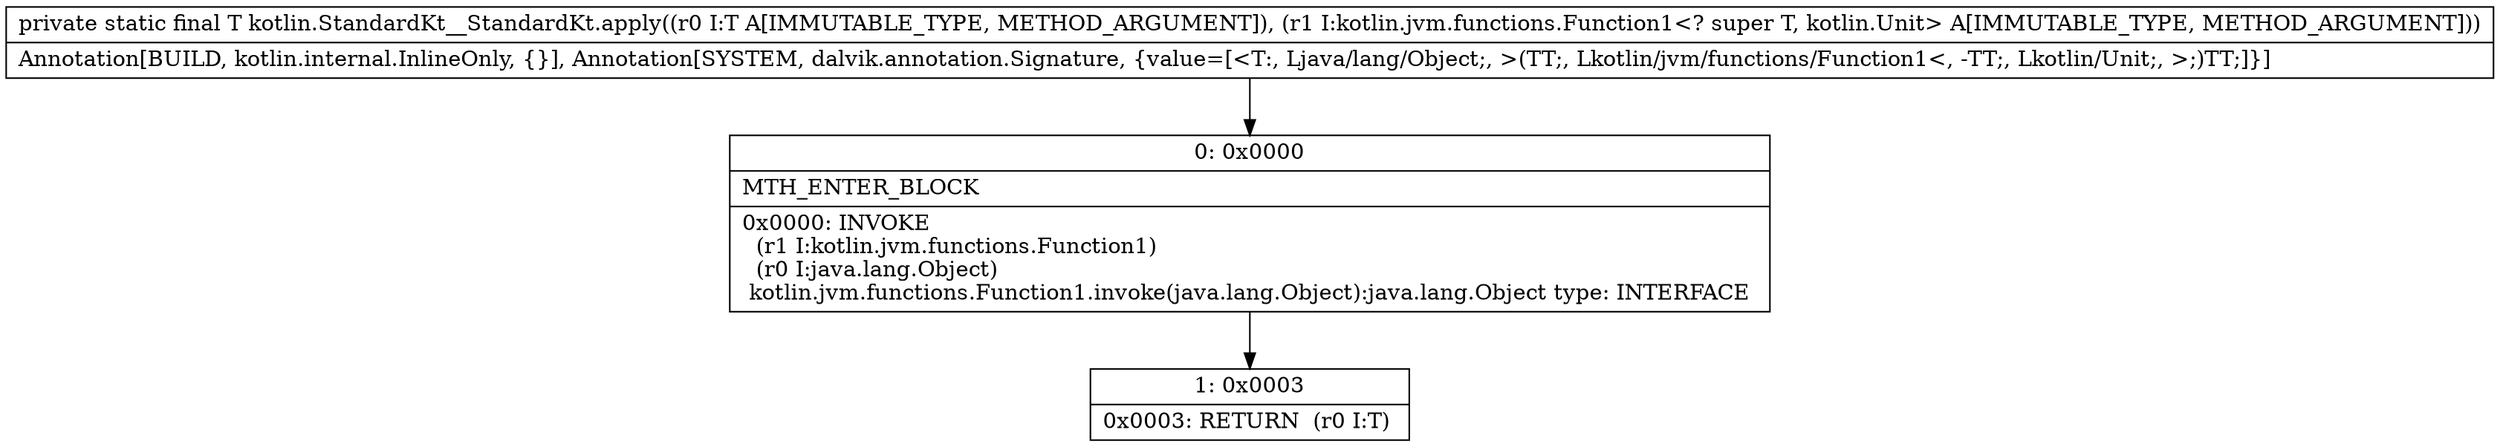 digraph "CFG forkotlin.StandardKt__StandardKt.apply(Ljava\/lang\/Object;Lkotlin\/jvm\/functions\/Function1;)Ljava\/lang\/Object;" {
Node_0 [shape=record,label="{0\:\ 0x0000|MTH_ENTER_BLOCK\l|0x0000: INVOKE  \l  (r1 I:kotlin.jvm.functions.Function1)\l  (r0 I:java.lang.Object)\l kotlin.jvm.functions.Function1.invoke(java.lang.Object):java.lang.Object type: INTERFACE \l}"];
Node_1 [shape=record,label="{1\:\ 0x0003|0x0003: RETURN  (r0 I:T) \l}"];
MethodNode[shape=record,label="{private static final T kotlin.StandardKt__StandardKt.apply((r0 I:T A[IMMUTABLE_TYPE, METHOD_ARGUMENT]), (r1 I:kotlin.jvm.functions.Function1\<? super T, kotlin.Unit\> A[IMMUTABLE_TYPE, METHOD_ARGUMENT]))  | Annotation[BUILD, kotlin.internal.InlineOnly, \{\}], Annotation[SYSTEM, dalvik.annotation.Signature, \{value=[\<T:, Ljava\/lang\/Object;, \>(TT;, Lkotlin\/jvm\/functions\/Function1\<, \-TT;, Lkotlin\/Unit;, \>;)TT;]\}]\l}"];
MethodNode -> Node_0;
Node_0 -> Node_1;
}

